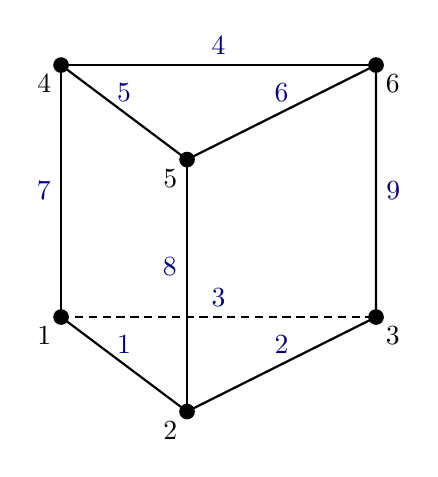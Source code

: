 \begin{tikzpicture}[scale=4,>=stealth,x={(1cm,0cm)}, y={ (0.4cm,-0.3cm) }, z={(0.4cm,0.8cm)}]
 \tikzstyle{elemnode} = [fill,circle,inner sep=2]
 \tikzstyle{background} = [densely dashed]
 \newcommand{\fs}{0.2}
 
% Can't use rectangle in 3d
 \draw[thick,background] (0,0,0) -- (1,0,0) node[midway,above,blue!50!black]{3};
 \draw[thick] (0,1,0) -- (0,0,0) node[midway,above,blue!50!black]{1};
 \draw[thick] (0,1,0)  -- (1,0,0) node[midway,above,blue!50!black]{2};
 \draw[thick] (-0.4,0,1) -- (0.6,0,1) node[midway,above,blue!50!black]{4};
 \draw[thick] (-0.4,1,1) -- (-0.4,0,1) node[midway,above,blue!50!black]{5};
  \draw[thick] (-0.4,1,1) -- (0.6,0,1) node[midway,above,blue!50!black]{6};  
  \draw[thick] (0,0,0) -- (-0.4,0,1) node[midway,left,blue!50!black]{7};
  \draw[thick] (0,1,0) -- (-0.4,1,1) node[midway,above left,blue!50!black]{8};
  \draw[thick] (1,0,0) -- (0.6,0,1) node[midway,right,blue!50!black]{9};

% Nodes
 \node[elemnode] (n1) at (0,0,0) {}; \node[below left] at (n1) {1};
 \node[elemnode] (n2) at (0,1,0) {}; \node[below left] at (n2) {2};
 \node[elemnode] (n3) at (1,0,0) {}; \node[below right] at (n3) {3};
 \node[elemnode] (n4) at (-0.4,0,1) {}; \node[below left] at (n4) {4};
 \node[elemnode] (n5) at (-0.4,1,1) {}; \node[below left] at (n5) {5};
 \node[elemnode] (n6) at (0.6,0,1) {}; \node[below right] at (n6) {6};

\end{tikzpicture}

